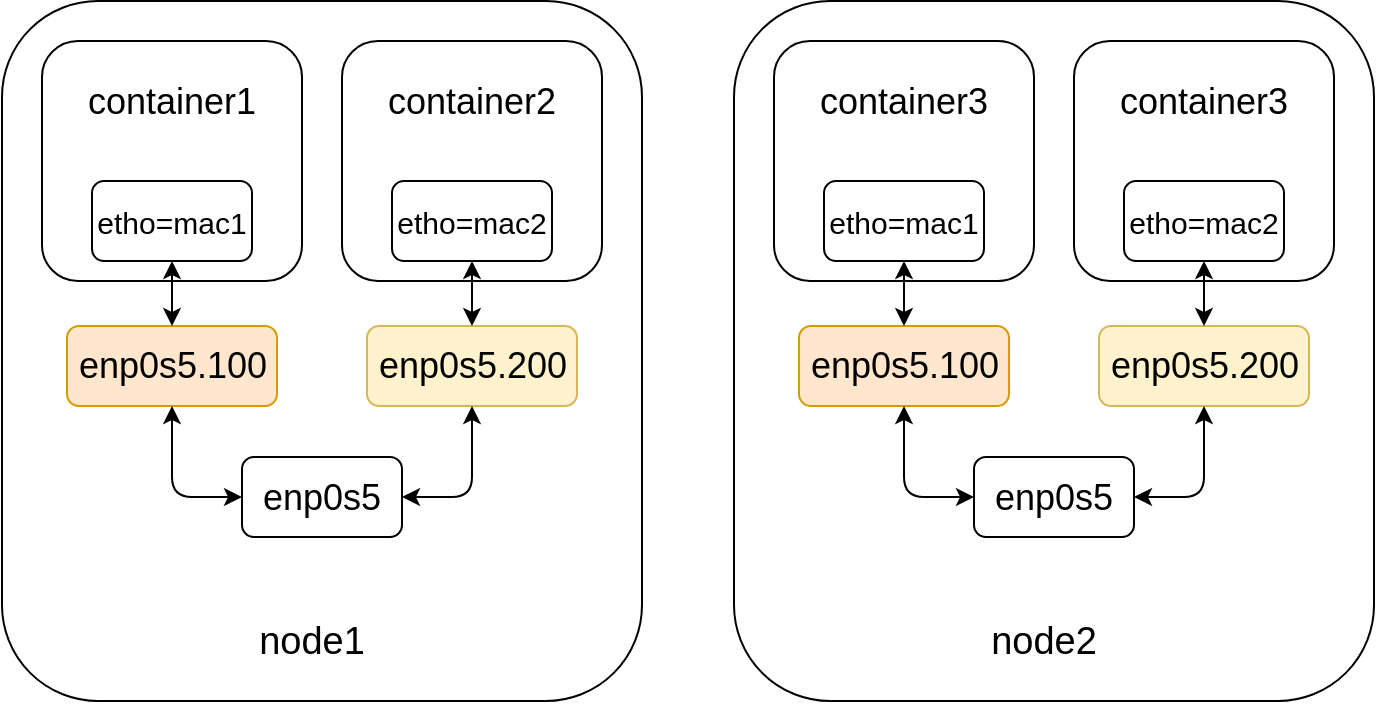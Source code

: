 <mxfile version="10.9.5" type="device"><diagram id="FAiuA58TACkvTMEbuPQ4" name="第 1 页"><mxGraphModel dx="1106" dy="772" grid="1" gridSize="10" guides="1" tooltips="1" connect="1" arrows="1" fold="1" page="1" pageScale="1" pageWidth="827" pageHeight="1169" math="0" shadow="0"><root><mxCell id="0"/><mxCell id="1" parent="0"/><mxCell id="qV-buHIbowCbbqOro-Ip-30" value="" style="rounded=1;whiteSpace=wrap;html=1;" parent="1" vertex="1"><mxGeometry x="70" y="57.5" width="320" height="350" as="geometry"/></mxCell><mxCell id="qV-buHIbowCbbqOro-Ip-19" value="" style="rounded=1;whiteSpace=wrap;html=1;" parent="1" vertex="1"><mxGeometry x="90" y="77.5" width="130" height="120" as="geometry"/></mxCell><mxCell id="qV-buHIbowCbbqOro-Ip-1" value="&lt;font style=&quot;font-size: 19px&quot;&gt;node1&lt;/font&gt;" style="rounded=1;whiteSpace=wrap;html=1;fillColor=#ffffff;strokeColor=none;" parent="1" vertex="1"><mxGeometry x="190" y="357.5" width="70" height="40" as="geometry"/></mxCell><mxCell id="qV-buHIbowCbbqOro-Ip-3" value="&lt;font style=&quot;font-size: 18px&quot;&gt;enp0s5&lt;/font&gt;" style="rounded=1;whiteSpace=wrap;html=1;" parent="1" vertex="1"><mxGeometry x="190" y="285.5" width="80" height="40" as="geometry"/></mxCell><mxCell id="qV-buHIbowCbbqOro-Ip-5" value="&lt;font style=&quot;font-size: 18px&quot;&gt;container1&lt;/font&gt;" style="rounded=1;whiteSpace=wrap;html=1;strokeColor=none;" parent="1" vertex="1"><mxGeometry x="110" y="87.5" width="90" height="40" as="geometry"/></mxCell><mxCell id="qV-buHIbowCbbqOro-Ip-9" value="&lt;font style=&quot;font-size: 15px&quot;&gt;etho=mac1&lt;/font&gt;" style="rounded=1;whiteSpace=wrap;html=1;" parent="1" vertex="1"><mxGeometry x="115" y="147.5" width="80" height="40" as="geometry"/></mxCell><mxCell id="qV-buHIbowCbbqOro-Ip-20" value="" style="rounded=1;whiteSpace=wrap;html=1;" parent="1" vertex="1"><mxGeometry x="240" y="77.5" width="130" height="120" as="geometry"/></mxCell><mxCell id="qV-buHIbowCbbqOro-Ip-21" value="&lt;font style=&quot;font-size: 18px&quot;&gt;container2&lt;/font&gt;" style="rounded=1;whiteSpace=wrap;html=1;strokeColor=none;" parent="1" vertex="1"><mxGeometry x="260" y="87.5" width="90" height="40" as="geometry"/></mxCell><mxCell id="qV-buHIbowCbbqOro-Ip-22" value="&lt;font style=&quot;font-size: 15px&quot;&gt;etho=mac2&lt;/font&gt;" style="rounded=1;whiteSpace=wrap;html=1;" parent="1" vertex="1"><mxGeometry x="265" y="147.5" width="80" height="40" as="geometry"/></mxCell><mxCell id="GmD_h_yWiZ7_iwuLMqjv-1" value="&lt;font style=&quot;font-size: 18px&quot;&gt;enp0s5.100&lt;/font&gt;" style="rounded=1;whiteSpace=wrap;html=1;fillColor=#ffe6cc;strokeColor=#d79b00;" vertex="1" parent="1"><mxGeometry x="102.5" y="220" width="105" height="40" as="geometry"/></mxCell><mxCell id="GmD_h_yWiZ7_iwuLMqjv-2" value="&lt;font style=&quot;font-size: 18px&quot;&gt;enp0s5.200&lt;/font&gt;" style="rounded=1;whiteSpace=wrap;html=1;fillColor=#fff2cc;strokeColor=#d6b656;" vertex="1" parent="1"><mxGeometry x="252.5" y="220" width="105" height="40" as="geometry"/></mxCell><mxCell id="GmD_h_yWiZ7_iwuLMqjv-26" value="" style="endArrow=classic;startArrow=classic;html=1;exitX=0.5;exitY=1;exitDx=0;exitDy=0;" edge="1" parent="1" source="qV-buHIbowCbbqOro-Ip-9" target="GmD_h_yWiZ7_iwuLMqjv-1"><mxGeometry width="50" height="50" relative="1" as="geometry"><mxPoint x="100" y="-22.5" as="sourcePoint"/><mxPoint x="150" y="-72.5" as="targetPoint"/></mxGeometry></mxCell><mxCell id="GmD_h_yWiZ7_iwuLMqjv-27" value="" style="endArrow=classic;startArrow=classic;html=1;exitX=0.5;exitY=1;exitDx=0;exitDy=0;" edge="1" parent="1" source="qV-buHIbowCbbqOro-Ip-22" target="GmD_h_yWiZ7_iwuLMqjv-2"><mxGeometry width="50" height="50" relative="1" as="geometry"><mxPoint x="210" y="-52.5" as="sourcePoint"/><mxPoint x="260" y="-102.5" as="targetPoint"/></mxGeometry></mxCell><mxCell id="GmD_h_yWiZ7_iwuLMqjv-28" value="" style="endArrow=classic;startArrow=classic;html=1;exitX=0.5;exitY=1;exitDx=0;exitDy=0;entryX=0;entryY=0.5;entryDx=0;entryDy=0;" edge="1" parent="1" source="GmD_h_yWiZ7_iwuLMqjv-1" target="qV-buHIbowCbbqOro-Ip-3"><mxGeometry width="50" height="50" relative="1" as="geometry"><mxPoint x="100" y="27.5" as="sourcePoint"/><mxPoint x="150" y="-22.5" as="targetPoint"/><Array as="points"><mxPoint x="155" y="305.5"/></Array></mxGeometry></mxCell><mxCell id="GmD_h_yWiZ7_iwuLMqjv-29" value="" style="endArrow=classic;startArrow=classic;html=1;entryX=0.5;entryY=1;entryDx=0;entryDy=0;exitX=1;exitY=0.5;exitDx=0;exitDy=0;" edge="1" parent="1" source="qV-buHIbowCbbqOro-Ip-3" target="GmD_h_yWiZ7_iwuLMqjv-2"><mxGeometry width="50" height="50" relative="1" as="geometry"><mxPoint x="70" y="477.5" as="sourcePoint"/><mxPoint x="120" y="427.5" as="targetPoint"/><Array as="points"><mxPoint x="305" y="305.5"/></Array></mxGeometry></mxCell><mxCell id="GmD_h_yWiZ7_iwuLMqjv-30" value="" style="rounded=1;whiteSpace=wrap;html=1;" vertex="1" parent="1"><mxGeometry x="436" y="57.5" width="320" height="350" as="geometry"/></mxCell><mxCell id="GmD_h_yWiZ7_iwuLMqjv-31" value="" style="rounded=1;whiteSpace=wrap;html=1;" vertex="1" parent="1"><mxGeometry x="456" y="77.5" width="130" height="120" as="geometry"/></mxCell><mxCell id="GmD_h_yWiZ7_iwuLMqjv-32" value="&lt;font style=&quot;font-size: 19px&quot;&gt;node2&lt;/font&gt;" style="rounded=1;whiteSpace=wrap;html=1;fillColor=#ffffff;strokeColor=none;" vertex="1" parent="1"><mxGeometry x="556" y="357.5" width="70" height="40" as="geometry"/></mxCell><mxCell id="GmD_h_yWiZ7_iwuLMqjv-33" value="&lt;font style=&quot;font-size: 18px&quot;&gt;enp0s5&lt;/font&gt;" style="rounded=1;whiteSpace=wrap;html=1;" vertex="1" parent="1"><mxGeometry x="556" y="285.5" width="80" height="40" as="geometry"/></mxCell><mxCell id="GmD_h_yWiZ7_iwuLMqjv-34" value="&lt;font style=&quot;font-size: 18px&quot;&gt;container3&lt;/font&gt;" style="rounded=1;whiteSpace=wrap;html=1;strokeColor=none;" vertex="1" parent="1"><mxGeometry x="476" y="87.5" width="90" height="40" as="geometry"/></mxCell><mxCell id="GmD_h_yWiZ7_iwuLMqjv-35" value="&lt;font style=&quot;font-size: 15px&quot;&gt;etho=mac1&lt;/font&gt;" style="rounded=1;whiteSpace=wrap;html=1;" vertex="1" parent="1"><mxGeometry x="481" y="147.5" width="80" height="40" as="geometry"/></mxCell><mxCell id="GmD_h_yWiZ7_iwuLMqjv-36" value="" style="rounded=1;whiteSpace=wrap;html=1;" vertex="1" parent="1"><mxGeometry x="606" y="77.5" width="130" height="120" as="geometry"/></mxCell><mxCell id="GmD_h_yWiZ7_iwuLMqjv-37" value="&lt;font style=&quot;font-size: 18px&quot;&gt;container3&lt;/font&gt;" style="rounded=1;whiteSpace=wrap;html=1;strokeColor=none;" vertex="1" parent="1"><mxGeometry x="626" y="87.5" width="90" height="40" as="geometry"/></mxCell><mxCell id="GmD_h_yWiZ7_iwuLMqjv-38" value="&lt;font style=&quot;font-size: 15px&quot;&gt;etho=mac2&lt;/font&gt;" style="rounded=1;whiteSpace=wrap;html=1;" vertex="1" parent="1"><mxGeometry x="631" y="147.5" width="80" height="40" as="geometry"/></mxCell><mxCell id="GmD_h_yWiZ7_iwuLMqjv-39" value="&lt;font style=&quot;font-size: 18px&quot;&gt;enp0s5.100&lt;/font&gt;" style="rounded=1;whiteSpace=wrap;html=1;fillColor=#ffe6cc;strokeColor=#d79b00;" vertex="1" parent="1"><mxGeometry x="468.5" y="220" width="105" height="40" as="geometry"/></mxCell><mxCell id="GmD_h_yWiZ7_iwuLMqjv-40" value="&lt;font style=&quot;font-size: 18px&quot;&gt;enp0s5.200&lt;/font&gt;" style="rounded=1;whiteSpace=wrap;html=1;fillColor=#fff2cc;strokeColor=#d6b656;" vertex="1" parent="1"><mxGeometry x="618.5" y="220" width="105" height="40" as="geometry"/></mxCell><mxCell id="GmD_h_yWiZ7_iwuLMqjv-41" value="" style="endArrow=classic;startArrow=classic;html=1;exitX=0.5;exitY=1;exitDx=0;exitDy=0;" edge="1" parent="1" source="GmD_h_yWiZ7_iwuLMqjv-35" target="GmD_h_yWiZ7_iwuLMqjv-39"><mxGeometry width="50" height="50" relative="1" as="geometry"><mxPoint x="466" y="-22.5" as="sourcePoint"/><mxPoint x="516" y="-72.5" as="targetPoint"/></mxGeometry></mxCell><mxCell id="GmD_h_yWiZ7_iwuLMqjv-42" value="" style="endArrow=classic;startArrow=classic;html=1;exitX=0.5;exitY=1;exitDx=0;exitDy=0;" edge="1" parent="1" source="GmD_h_yWiZ7_iwuLMqjv-38" target="GmD_h_yWiZ7_iwuLMqjv-40"><mxGeometry width="50" height="50" relative="1" as="geometry"><mxPoint x="576" y="-52.5" as="sourcePoint"/><mxPoint x="626" y="-102.5" as="targetPoint"/></mxGeometry></mxCell><mxCell id="GmD_h_yWiZ7_iwuLMqjv-43" value="" style="endArrow=classic;startArrow=classic;html=1;exitX=0.5;exitY=1;exitDx=0;exitDy=0;entryX=0;entryY=0.5;entryDx=0;entryDy=0;" edge="1" parent="1" source="GmD_h_yWiZ7_iwuLMqjv-39" target="GmD_h_yWiZ7_iwuLMqjv-33"><mxGeometry width="50" height="50" relative="1" as="geometry"><mxPoint x="466" y="27.5" as="sourcePoint"/><mxPoint x="516" y="-22.5" as="targetPoint"/><Array as="points"><mxPoint x="521" y="305.5"/></Array></mxGeometry></mxCell><mxCell id="GmD_h_yWiZ7_iwuLMqjv-44" value="" style="endArrow=classic;startArrow=classic;html=1;entryX=0.5;entryY=1;entryDx=0;entryDy=0;exitX=1;exitY=0.5;exitDx=0;exitDy=0;" edge="1" parent="1" source="GmD_h_yWiZ7_iwuLMqjv-33" target="GmD_h_yWiZ7_iwuLMqjv-40"><mxGeometry width="50" height="50" relative="1" as="geometry"><mxPoint x="436" y="477.5" as="sourcePoint"/><mxPoint x="486" y="427.5" as="targetPoint"/><Array as="points"><mxPoint x="671" y="305.5"/></Array></mxGeometry></mxCell></root></mxGraphModel></diagram></mxfile>